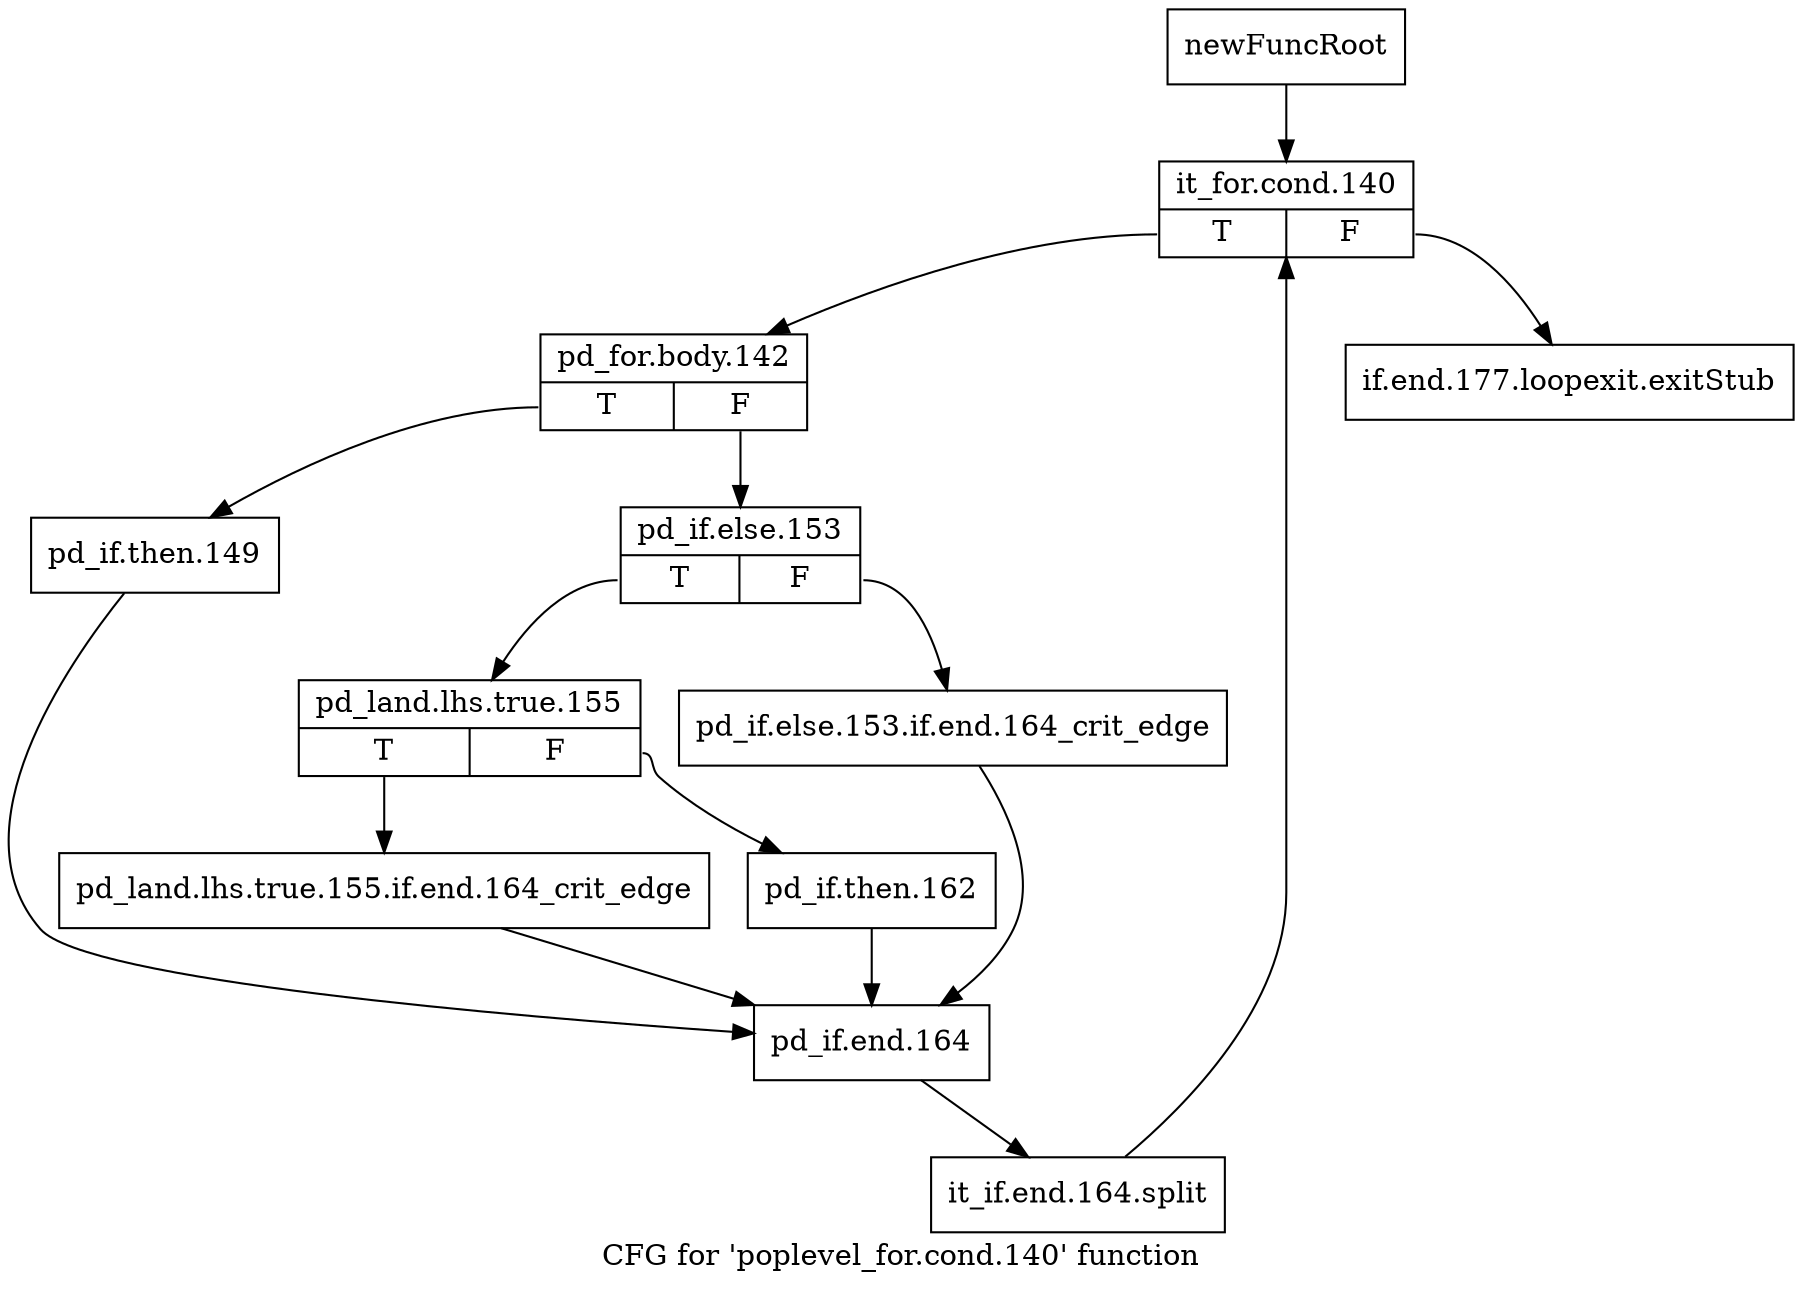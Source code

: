 digraph "CFG for 'poplevel_for.cond.140' function" {
	label="CFG for 'poplevel_for.cond.140' function";

	Node0x9f75e50 [shape=record,label="{newFuncRoot}"];
	Node0x9f75e50 -> Node0x9f75ef0;
	Node0x9f75ea0 [shape=record,label="{if.end.177.loopexit.exitStub}"];
	Node0x9f75ef0 [shape=record,label="{it_for.cond.140|{<s0>T|<s1>F}}"];
	Node0x9f75ef0:s0 -> Node0x9f75f40;
	Node0x9f75ef0:s1 -> Node0x9f75ea0;
	Node0x9f75f40 [shape=record,label="{pd_for.body.142|{<s0>T|<s1>F}}"];
	Node0x9f75f40:s0 -> Node0x9f76120;
	Node0x9f75f40:s1 -> Node0x9f75f90;
	Node0x9f75f90 [shape=record,label="{pd_if.else.153|{<s0>T|<s1>F}}"];
	Node0x9f75f90:s0 -> Node0x9f76030;
	Node0x9f75f90:s1 -> Node0x9f75fe0;
	Node0x9f75fe0 [shape=record,label="{pd_if.else.153.if.end.164_crit_edge}"];
	Node0x9f75fe0 -> Node0x9f76170;
	Node0x9f76030 [shape=record,label="{pd_land.lhs.true.155|{<s0>T|<s1>F}}"];
	Node0x9f76030:s0 -> Node0x9f760d0;
	Node0x9f76030:s1 -> Node0x9f76080;
	Node0x9f76080 [shape=record,label="{pd_if.then.162}"];
	Node0x9f76080 -> Node0x9f76170;
	Node0x9f760d0 [shape=record,label="{pd_land.lhs.true.155.if.end.164_crit_edge}"];
	Node0x9f760d0 -> Node0x9f76170;
	Node0x9f76120 [shape=record,label="{pd_if.then.149}"];
	Node0x9f76120 -> Node0x9f76170;
	Node0x9f76170 [shape=record,label="{pd_if.end.164}"];
	Node0x9f76170 -> Node0xf02d320;
	Node0xf02d320 [shape=record,label="{it_if.end.164.split}"];
	Node0xf02d320 -> Node0x9f75ef0;
}
